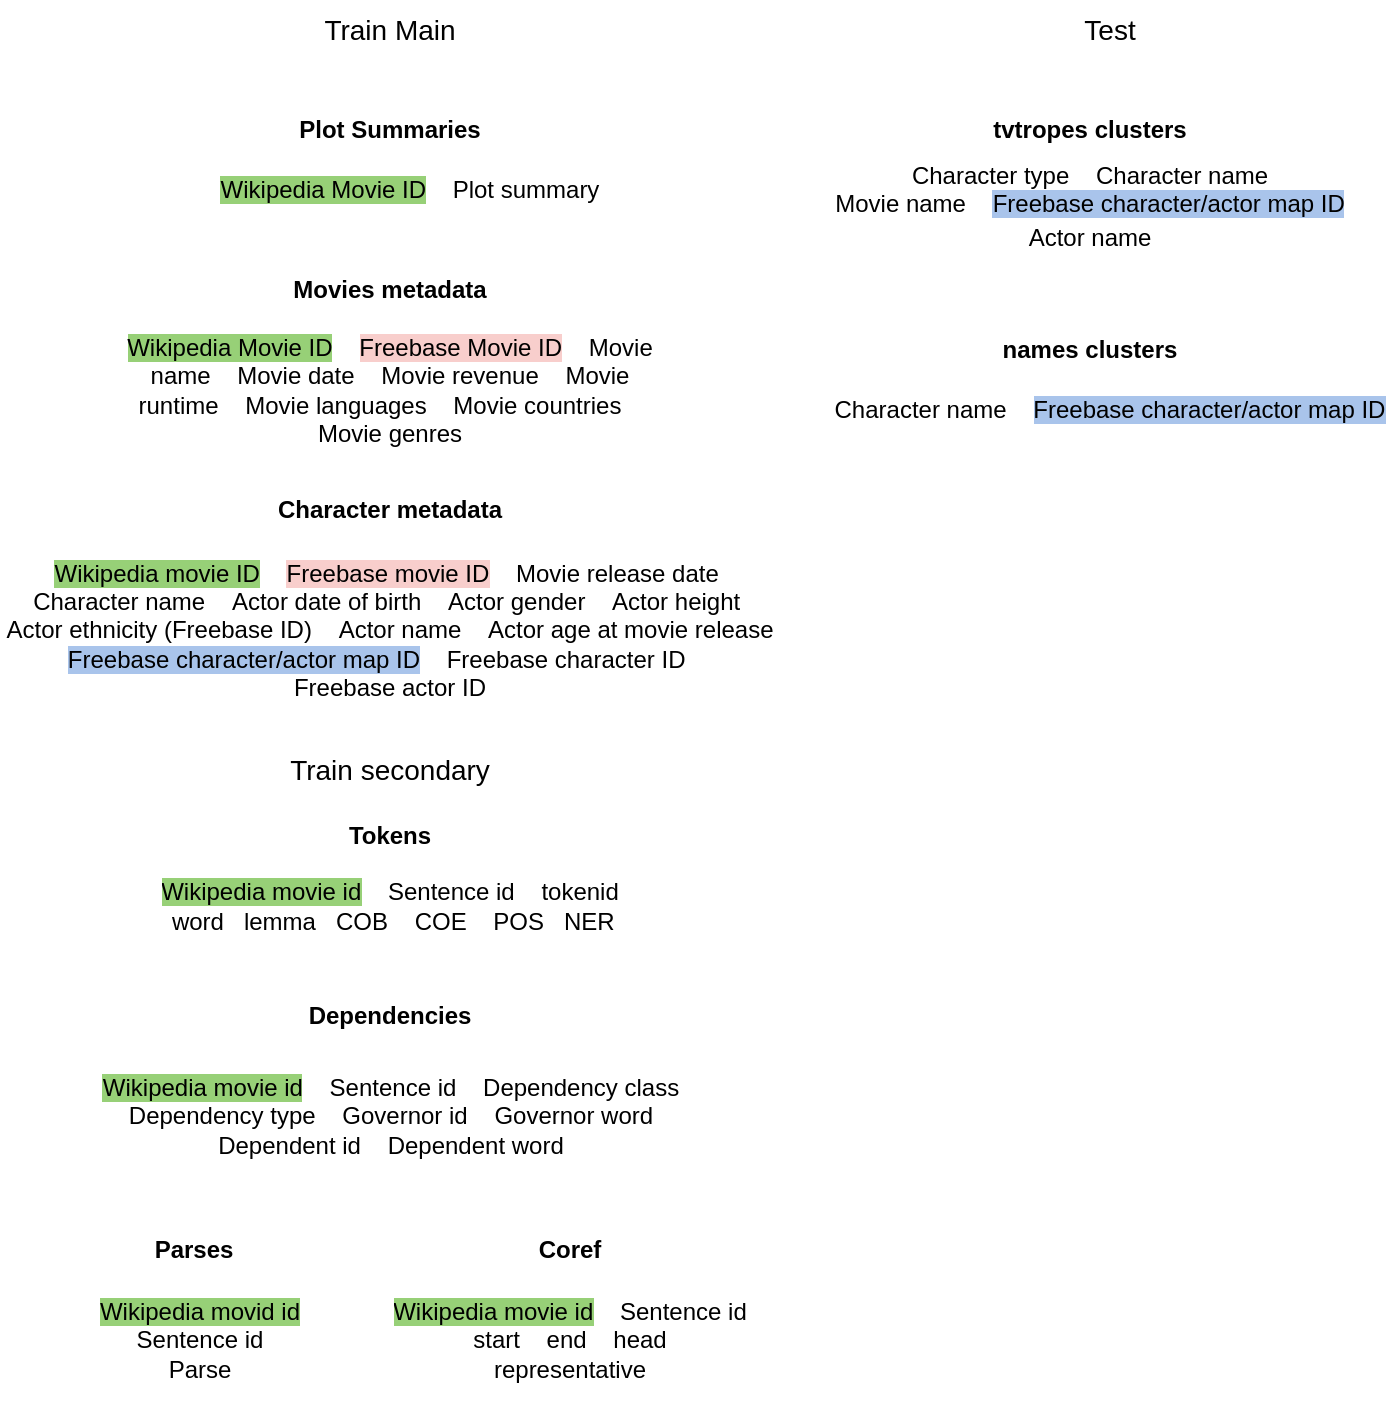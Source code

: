 <mxfile version="22.0.8" type="device">
  <diagram name="Page-1" id="Sbs0IW_ofMHIo77w96EM">
    <mxGraphModel dx="1138" dy="651" grid="0" gridSize="10" guides="1" tooltips="1" connect="1" arrows="1" fold="1" page="1" pageScale="1" pageWidth="850" pageHeight="1100" math="0" shadow="0">
      <root>
        <mxCell id="0" />
        <mxCell id="1" parent="0" />
        <mxCell id="rrxHBZVGt7Xu8-j6ISsB-1" value="Plot Summaries" style="text;html=1;strokeColor=none;fillColor=none;align=center;verticalAlign=middle;whiteSpace=wrap;rounded=0;fontStyle=1" parent="1" vertex="1">
          <mxGeometry x="190" y="100" width="100" height="30" as="geometry" />
        </mxCell>
        <mxCell id="rrxHBZVGt7Xu8-j6ISsB-2" value="Train Main" style="text;html=1;strokeColor=none;fillColor=none;align=center;verticalAlign=middle;whiteSpace=wrap;rounded=0;fontSize=14;" parent="1" vertex="1">
          <mxGeometry x="200" y="50" width="80" height="30" as="geometry" />
        </mxCell>
        <mxCell id="rrxHBZVGt7Xu8-j6ISsB-3" value="Movies metadata" style="text;html=1;strokeColor=none;fillColor=none;align=center;verticalAlign=middle;whiteSpace=wrap;rounded=0;fontStyle=1" parent="1" vertex="1">
          <mxGeometry x="190" y="180" width="100" height="30" as="geometry" />
        </mxCell>
        <mxCell id="rrxHBZVGt7Xu8-j6ISsB-4" value="Character metadata" style="text;html=1;strokeColor=none;fillColor=none;align=center;verticalAlign=middle;whiteSpace=wrap;rounded=0;fontStyle=1" parent="1" vertex="1">
          <mxGeometry x="180" y="290" width="120" height="30" as="geometry" />
        </mxCell>
        <mxCell id="rrxHBZVGt7Xu8-j6ISsB-5" value="Test" style="text;html=1;strokeColor=none;fillColor=none;align=center;verticalAlign=middle;whiteSpace=wrap;rounded=0;fontSize=14;" parent="1" vertex="1">
          <mxGeometry x="570" y="50" width="60" height="30" as="geometry" />
        </mxCell>
        <mxCell id="rrxHBZVGt7Xu8-j6ISsB-6" value="tvtropes clusters" style="text;html=1;strokeColor=none;fillColor=none;align=center;verticalAlign=middle;whiteSpace=wrap;rounded=0;fontStyle=1" parent="1" vertex="1">
          <mxGeometry x="520" y="100" width="140" height="30" as="geometry" />
        </mxCell>
        <mxCell id="rrxHBZVGt7Xu8-j6ISsB-7" value="names clusters" style="text;html=1;strokeColor=none;fillColor=none;align=center;verticalAlign=middle;whiteSpace=wrap;rounded=0;fontStyle=1" parent="1" vertex="1">
          <mxGeometry x="545" y="210" width="90" height="30" as="geometry" />
        </mxCell>
        <mxCell id="rrxHBZVGt7Xu8-j6ISsB-8" value="&lt;span style=&quot;background-color: rgb(151, 208, 119);&quot;&gt;Wikipedia Movie ID&lt;/span&gt;&amp;nbsp; &amp;nbsp; Plot summary" style="text;html=1;strokeColor=none;fillColor=none;align=center;verticalAlign=middle;whiteSpace=wrap;rounded=0;" parent="1" vertex="1">
          <mxGeometry x="150" y="130" width="200" height="30" as="geometry" />
        </mxCell>
        <mxCell id="E25G4tv7lGzhbvOOqOv_-1" value="&lt;p&gt;&lt;span style=&quot;background-color: rgb(151, 208, 119);&quot;&gt;Wikipedia Movie ID&lt;/span&gt;&amp;nbsp; &amp;nbsp; &lt;span style=&quot;background-color: rgb(248, 206, 204);&quot;&gt;Freebase Movie ID&lt;/span&gt;&amp;nbsp; &amp;nbsp; Movie name&amp;nbsp; &amp;nbsp; Movie date&amp;nbsp; &amp;nbsp; Movie revenue&amp;nbsp; &amp;nbsp; Movie runtime&amp;nbsp; &amp;nbsp; Movie languages&amp;nbsp; &amp;nbsp; Movie countries&amp;nbsp; &amp;nbsp; Movie genres&lt;/p&gt;" style="text;html=1;strokeColor=none;fillColor=none;align=center;verticalAlign=middle;whiteSpace=wrap;rounded=0;" parent="1" vertex="1">
          <mxGeometry x="100" y="210" width="280" height="70" as="geometry" />
        </mxCell>
        <mxCell id="E25G4tv7lGzhbvOOqOv_-4" value="&lt;p&gt;&lt;font style=&quot;font-size: 12px;&quot;&gt;&lt;span style=&quot;text-align: start;&quot;&gt;&lt;span style=&quot;background-color: rgb(151, 208, 119);&quot;&gt;Wikipedia movie ID&lt;/span&gt;&amp;nbsp; &amp;nbsp;&amp;nbsp;&lt;/span&gt;&lt;span style=&quot;text-align: start;&quot;&gt;&lt;span style=&quot;background-color: rgb(248, 206, 204);&quot;&gt;Freebase movie ID&lt;/span&gt;&amp;nbsp; &amp;nbsp;&amp;nbsp;&lt;/span&gt;&lt;span style=&quot;text-align: start;&quot;&gt;Movie release date&amp;nbsp; &amp;nbsp;&amp;nbsp;&lt;/span&gt;&lt;span style=&quot;text-align: start;&quot;&gt;Character name&amp;nbsp; &amp;nbsp;&amp;nbsp;&lt;/span&gt;&lt;span style=&quot;text-align: start;&quot;&gt;Actor date of birth&amp;nbsp; &amp;nbsp;&amp;nbsp;&lt;/span&gt;&lt;span style=&quot;text-align: start;&quot;&gt;Actor gender&amp;nbsp; &amp;nbsp;&amp;nbsp;&lt;/span&gt;&lt;span style=&quot;text-align: start;&quot;&gt;Actor height&amp;nbsp; &amp;nbsp; A&lt;/span&gt;&lt;span style=&quot;text-align: start;&quot;&gt;ctor ethnicity (Freebase ID)&amp;nbsp; &amp;nbsp;&amp;nbsp;&lt;/span&gt;&lt;span style=&quot;text-align: start;&quot;&gt;Actor name&amp;nbsp; &amp;nbsp;&amp;nbsp;&lt;/span&gt;&lt;span style=&quot;text-align: start;&quot;&gt;Actor age at movie release&lt;br&gt;&lt;/span&gt;&lt;/font&gt;&lt;font style=&quot;font-size: 12px;&quot;&gt;&lt;span style=&quot;text-align: start;&quot;&gt;&lt;span style=&quot;background-color: rgb(169, 196, 235);&quot;&gt;Freebase character/actor map ID&lt;/span&gt;&amp;nbsp; &amp;nbsp;&amp;nbsp;&lt;/span&gt;&lt;span style=&quot;text-align: start;&quot;&gt;Freebase character ID&amp;nbsp; &amp;nbsp;&amp;nbsp;&lt;br&gt;&lt;/span&gt;&lt;/font&gt;&lt;font style=&quot;font-size: 12px;&quot;&gt;&lt;span style=&quot;text-align: start;&quot;&gt;Freebase actor ID&lt;/span&gt;&lt;/font&gt;&lt;/p&gt;" style="text;html=1;strokeColor=none;fillColor=none;align=center;verticalAlign=middle;whiteSpace=wrap;rounded=0;" parent="1" vertex="1">
          <mxGeometry x="45" y="320" width="390" height="90" as="geometry" />
        </mxCell>
        <mxCell id="E25G4tv7lGzhbvOOqOv_-5" value="Tokens" style="text;html=1;strokeColor=none;fillColor=none;align=center;verticalAlign=middle;whiteSpace=wrap;rounded=0;fontStyle=1" parent="1" vertex="1">
          <mxGeometry x="210" y="453" width="60" height="30" as="geometry" />
        </mxCell>
        <mxCell id="E25G4tv7lGzhbvOOqOv_-6" value="Character name&amp;nbsp; &amp;nbsp;&amp;nbsp;&lt;span style=&quot;background-color: rgb(169, 196, 235);&quot;&gt;Freebase character/actor map ID&lt;/span&gt;" style="text;html=1;strokeColor=none;fillColor=none;align=center;verticalAlign=middle;whiteSpace=wrap;rounded=0;" parent="1" vertex="1">
          <mxGeometry x="460" y="240" width="280" height="30" as="geometry" />
        </mxCell>
        <mxCell id="E25G4tv7lGzhbvOOqOv_-7" value="&lt;p style=&quot;box-sizing: border-box; overflow: auto; padding: 1px 0px; margin-top: 0px; margin-bottom: 0px; line-height: inherit; word-break: break-all; overflow-wrap: break-word; border: 0px; border-radius: 0px; vertical-align: baseline;&quot;&gt;&lt;font style=&quot;font-size: 12px;&quot; face=&quot;Helvetica&quot;&gt;Character type&amp;nbsp; &amp;nbsp; C&lt;/font&gt;&lt;font style=&quot;font-size: 12px;&quot; face=&quot;Helvetica&quot;&gt;haracter name&lt;br&gt;&lt;/font&gt;&lt;font style=&quot;font-size: 12px;&quot; face=&quot;Helvetica&quot;&gt;Movie name&amp;nbsp; &amp;nbsp; &lt;span style=&quot;background-color: rgb(169, 196, 235);&quot;&gt;Freebase character/actor map ID&lt;/span&gt;&lt;/font&gt;&lt;/p&gt;&lt;p style=&quot;box-sizing: border-box; overflow: auto; padding: 1px 0px; margin-top: 0px; margin-bottom: 0px; line-height: inherit; word-break: break-all; overflow-wrap: break-word; border: 0px; border-radius: 0px; vertical-align: baseline;&quot;&gt;&lt;font style=&quot;font-size: 12px;&quot; face=&quot;Helvetica&quot;&gt;Actor name&lt;/font&gt;&lt;/p&gt;" style="text;html=1;strokeColor=none;fillColor=none;align=center;verticalAlign=middle;whiteSpace=wrap;rounded=0;" parent="1" vertex="1">
          <mxGeometry x="455" y="125" width="270" height="55" as="geometry" />
        </mxCell>
        <mxCell id="E25G4tv7lGzhbvOOqOv_-8" value="&lt;p style=&quot;box-sizing: border-box; overflow: auto; padding: 1px 0px; margin-top: 0px; margin-bottom: 0px; line-height: inherit; word-break: break-all; overflow-wrap: break-word; border: 0px; border-radius: 0px; vertical-align: baseline;&quot;&gt;&lt;span style=&quot;background-color: rgb(151, 208, 119);&quot;&gt;Wikipedia movie id&lt;/span&gt;&amp;nbsp; &amp;nbsp; Sentence id&amp;nbsp; &amp;nbsp; Dependency class&lt;br&gt;Dependency type&amp;nbsp; &amp;nbsp; Governor id&amp;nbsp; &amp;nbsp; Governor word&lt;br&gt;Dependent id&amp;nbsp; &amp;nbsp; Dependent word&lt;/p&gt;" style="text;html=1;strokeColor=none;fillColor=none;align=center;verticalAlign=middle;whiteSpace=wrap;rounded=0;" parent="1" vertex="1">
          <mxGeometry x="87.5" y="573" width="305" height="70" as="geometry" />
        </mxCell>
        <mxCell id="E25G4tv7lGzhbvOOqOv_-9" value="Dependencies" style="text;html=1;strokeColor=none;fillColor=none;align=center;verticalAlign=middle;whiteSpace=wrap;rounded=0;fontStyle=1" parent="1" vertex="1">
          <mxGeometry x="195" y="543" width="90" height="30" as="geometry" />
        </mxCell>
        <mxCell id="E25G4tv7lGzhbvOOqOv_-10" value="&lt;span style=&quot;font-size: 14px;&quot;&gt;Train secondary&lt;/span&gt;" style="text;html=1;strokeColor=none;fillColor=none;align=center;verticalAlign=middle;whiteSpace=wrap;rounded=0;fontStyle=0;fontSize=14;" parent="1" vertex="1">
          <mxGeometry x="185" y="420" width="110" height="30" as="geometry" />
        </mxCell>
        <mxCell id="E25G4tv7lGzhbvOOqOv_-11" value="&lt;pre style=&quot;box-sizing: border-box; overflow: auto; padding: 1px 0px; margin-top: 0px; margin-bottom: 0px; line-height: inherit; word-break: break-all; overflow-wrap: break-word; border: 0px; border-radius: 0px; vertical-align: baseline;&quot;&gt;&lt;font face=&quot;Helvetica&quot;&gt;&lt;span style=&quot;background-color: rgb(151, 208, 119);&quot;&gt;Wikipedia movie id&lt;/span&gt;    Sentence id    tokenid&lt;br&gt; word   lemma   COB    COE    POS   NER&lt;/font&gt;&lt;/pre&gt;" style="text;html=1;strokeColor=none;fillColor=none;align=center;verticalAlign=middle;whiteSpace=wrap;rounded=0;" parent="1" vertex="1">
          <mxGeometry x="115" y="483" width="250" height="40" as="geometry" />
        </mxCell>
        <mxCell id="E25G4tv7lGzhbvOOqOv_-12" value="&lt;b&gt;Parses&lt;/b&gt;" style="text;html=1;strokeColor=none;fillColor=none;align=center;verticalAlign=middle;whiteSpace=wrap;rounded=0;" parent="1" vertex="1">
          <mxGeometry x="112" y="660" width="60" height="30" as="geometry" />
        </mxCell>
        <mxCell id="E25G4tv7lGzhbvOOqOv_-13" value="&lt;span style=&quot;background-color: rgb(151, 208, 119);&quot;&gt;Wikipedia movid id&lt;/span&gt;&lt;br&gt;Sentence id&lt;br&gt;Parse" style="text;html=1;strokeColor=none;fillColor=none;align=center;verticalAlign=middle;whiteSpace=wrap;rounded=0;" parent="1" vertex="1">
          <mxGeometry x="77" y="690" width="136" height="60" as="geometry" />
        </mxCell>
        <mxCell id="QO_co4DEQPsN9OdDWTWU-1" value="&lt;b&gt;Coref&lt;/b&gt;" style="text;html=1;strokeColor=none;fillColor=none;align=center;verticalAlign=middle;whiteSpace=wrap;rounded=0;" vertex="1" parent="1">
          <mxGeometry x="300" y="660" width="60" height="30" as="geometry" />
        </mxCell>
        <mxCell id="QO_co4DEQPsN9OdDWTWU-2" value="&lt;pre style=&quot;box-sizing: border-box; overflow: auto; padding: 1px 0px; margin-top: 0px; margin-bottom: 0px; line-height: inherit; word-break: break-all; overflow-wrap: break-word; border: 0px; border-radius: 0px; vertical-align: baseline;&quot;&gt;&lt;font style=&quot;font-size: 12px;&quot; face=&quot;Helvetica&quot;&gt;&lt;span style=&quot;background-color: rgb(151, 208, 119);&quot;&gt;Wikipedia movie id&lt;/span&gt;    Sentence id&lt;br&gt;start    end    head&lt;br&gt;representative&lt;/font&gt;&lt;/pre&gt;" style="text;html=1;strokeColor=none;fillColor=none;align=center;verticalAlign=middle;whiteSpace=wrap;rounded=0;" vertex="1" parent="1">
          <mxGeometry x="238.13" y="690" width="183.75" height="60" as="geometry" />
        </mxCell>
      </root>
    </mxGraphModel>
  </diagram>
</mxfile>

